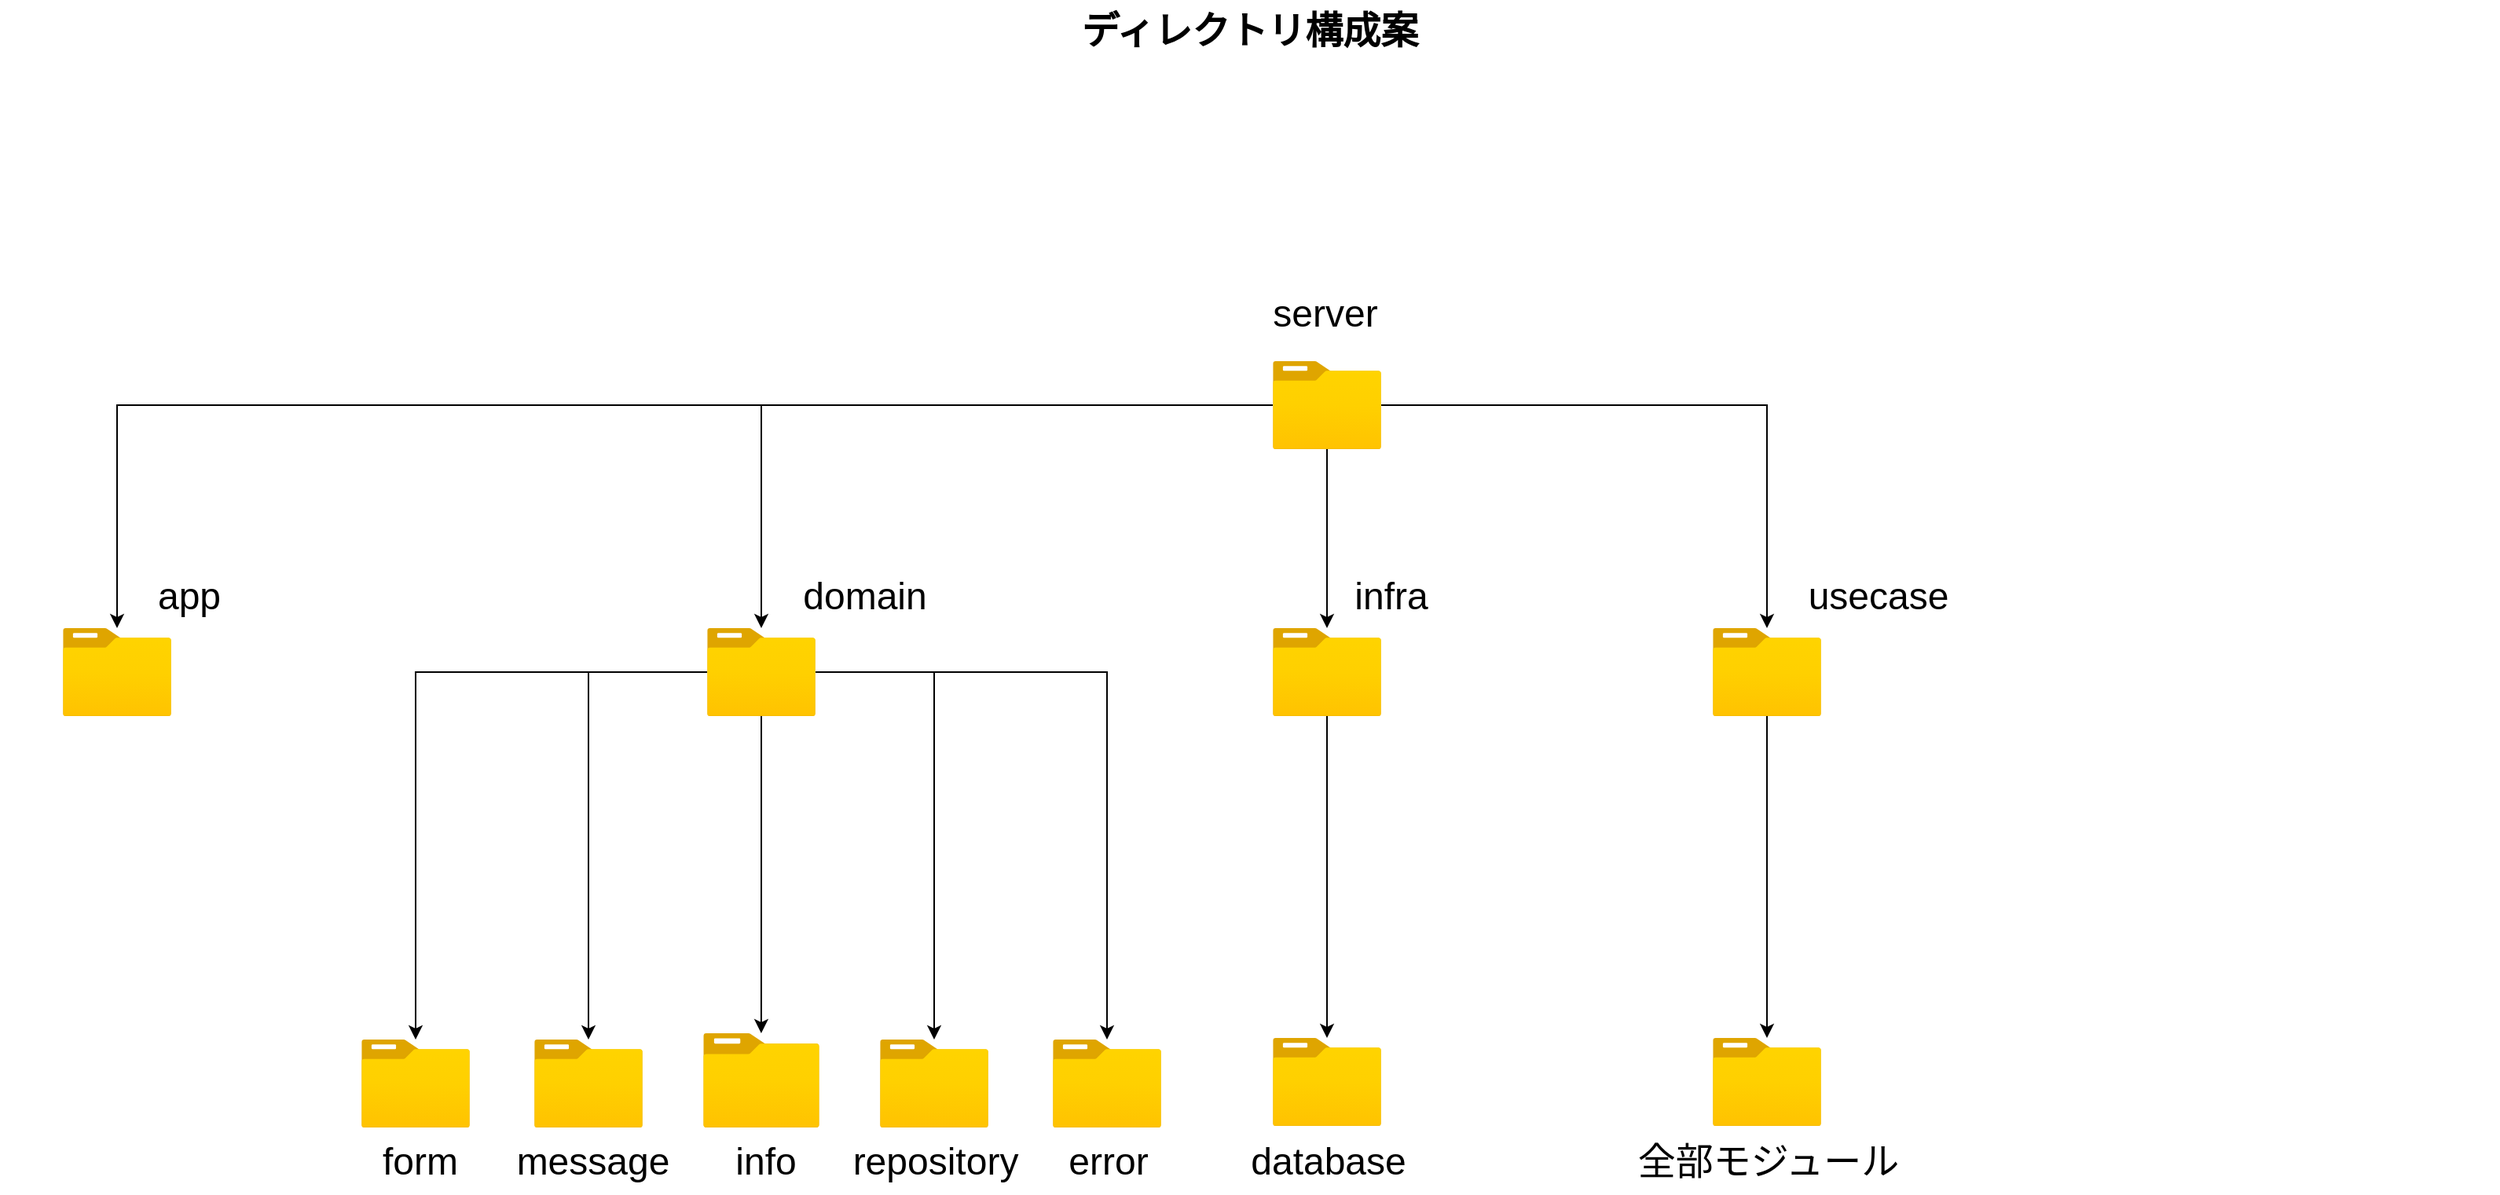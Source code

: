 <mxfile version="20.5.3" type="github">
  <diagram name="Page-1" id="74b105a0-9070-1c63-61bc-23e55f88626e">
    <mxGraphModel dx="2031" dy="1170" grid="1" gridSize="10" guides="1" tooltips="1" connect="1" arrows="1" fold="1" page="1" pageScale="1.5" pageWidth="1169" pageHeight="826" background="none" math="0" shadow="0">
      <root>
        <mxCell id="0" style=";html=1;" />
        <mxCell id="1" style=";html=1;" parent="0" />
        <mxCell id="10b056a9c633e61c-30" value="ディレクトリ構成案" style="text;strokeColor=none;fillColor=none;html=1;fontSize=24;fontStyle=1;verticalAlign=middle;align=center;" parent="1" vertex="1">
          <mxGeometry x="80" y="40" width="1590" height="40" as="geometry" />
        </mxCell>
        <mxCell id="Y8ofXW4XnCx3dUe6ZQK3-6" value="" style="edgeStyle=orthogonalEdgeStyle;rounded=0;orthogonalLoop=1;jettySize=auto;html=1;" edge="1" parent="1" source="Y8ofXW4XnCx3dUe6ZQK3-2" target="Y8ofXW4XnCx3dUe6ZQK3-5">
          <mxGeometry relative="1" as="geometry" />
        </mxCell>
        <mxCell id="Y8ofXW4XnCx3dUe6ZQK3-9" value="" style="edgeStyle=orthogonalEdgeStyle;rounded=0;orthogonalLoop=1;jettySize=auto;html=1;" edge="1" parent="1" source="Y8ofXW4XnCx3dUe6ZQK3-2" target="Y8ofXW4XnCx3dUe6ZQK3-8">
          <mxGeometry relative="1" as="geometry" />
        </mxCell>
        <mxCell id="Y8ofXW4XnCx3dUe6ZQK3-11" value="" style="edgeStyle=orthogonalEdgeStyle;rounded=0;orthogonalLoop=1;jettySize=auto;html=1;" edge="1" parent="1" source="Y8ofXW4XnCx3dUe6ZQK3-2" target="Y8ofXW4XnCx3dUe6ZQK3-10">
          <mxGeometry relative="1" as="geometry" />
        </mxCell>
        <mxCell id="Y8ofXW4XnCx3dUe6ZQK3-44" value="" style="edgeStyle=orthogonalEdgeStyle;rounded=0;orthogonalLoop=1;jettySize=auto;html=1;fontSize=24;" edge="1" parent="1" source="Y8ofXW4XnCx3dUe6ZQK3-2" target="Y8ofXW4XnCx3dUe6ZQK3-43">
          <mxGeometry relative="1" as="geometry" />
        </mxCell>
        <mxCell id="Y8ofXW4XnCx3dUe6ZQK3-2" value="" style="aspect=fixed;html=1;points=[];align=center;image;fontSize=12;image=img/lib/azure2/general/Folder_Blank.svg;" vertex="1" parent="1">
          <mxGeometry x="890" y="270" width="69" height="56.0" as="geometry" />
        </mxCell>
        <mxCell id="Y8ofXW4XnCx3dUe6ZQK3-17" value="" style="edgeStyle=orthogonalEdgeStyle;rounded=0;orthogonalLoop=1;jettySize=auto;html=1;fontSize=24;" edge="1" parent="1" source="Y8ofXW4XnCx3dUe6ZQK3-5" target="Y8ofXW4XnCx3dUe6ZQK3-16">
          <mxGeometry relative="1" as="geometry" />
        </mxCell>
        <mxCell id="Y8ofXW4XnCx3dUe6ZQK3-19" value="" style="edgeStyle=orthogonalEdgeStyle;rounded=0;orthogonalLoop=1;jettySize=auto;html=1;fontSize=24;" edge="1" parent="1" source="Y8ofXW4XnCx3dUe6ZQK3-5" target="Y8ofXW4XnCx3dUe6ZQK3-18">
          <mxGeometry relative="1" as="geometry" />
        </mxCell>
        <mxCell id="Y8ofXW4XnCx3dUe6ZQK3-21" value="" style="edgeStyle=orthogonalEdgeStyle;rounded=0;orthogonalLoop=1;jettySize=auto;html=1;fontSize=24;" edge="1" parent="1" source="Y8ofXW4XnCx3dUe6ZQK3-5" target="Y8ofXW4XnCx3dUe6ZQK3-20">
          <mxGeometry relative="1" as="geometry" />
        </mxCell>
        <mxCell id="Y8ofXW4XnCx3dUe6ZQK3-26" value="" style="edgeStyle=orthogonalEdgeStyle;rounded=0;orthogonalLoop=1;jettySize=auto;html=1;fontSize=24;" edge="1" parent="1" source="Y8ofXW4XnCx3dUe6ZQK3-5" target="Y8ofXW4XnCx3dUe6ZQK3-25">
          <mxGeometry relative="1" as="geometry" />
        </mxCell>
        <mxCell id="Y8ofXW4XnCx3dUe6ZQK3-28" value="" style="edgeStyle=orthogonalEdgeStyle;rounded=0;orthogonalLoop=1;jettySize=auto;html=1;fontSize=24;" edge="1" parent="1" source="Y8ofXW4XnCx3dUe6ZQK3-5" target="Y8ofXW4XnCx3dUe6ZQK3-27">
          <mxGeometry relative="1" as="geometry" />
        </mxCell>
        <mxCell id="Y8ofXW4XnCx3dUe6ZQK3-5" value="" style="aspect=fixed;html=1;points=[];align=center;image;fontSize=12;image=img/lib/azure2/general/Folder_Blank.svg;" vertex="1" parent="1">
          <mxGeometry x="530" y="440" width="69" height="56.0" as="geometry" />
        </mxCell>
        <mxCell id="Y8ofXW4XnCx3dUe6ZQK3-32" value="" style="edgeStyle=orthogonalEdgeStyle;rounded=0;orthogonalLoop=1;jettySize=auto;html=1;fontSize=24;" edge="1" parent="1" source="Y8ofXW4XnCx3dUe6ZQK3-8" target="Y8ofXW4XnCx3dUe6ZQK3-31">
          <mxGeometry relative="1" as="geometry" />
        </mxCell>
        <mxCell id="Y8ofXW4XnCx3dUe6ZQK3-8" value="" style="aspect=fixed;html=1;points=[];align=center;image;fontSize=12;image=img/lib/azure2/general/Folder_Blank.svg;" vertex="1" parent="1">
          <mxGeometry x="890" y="440" width="69" height="56.0" as="geometry" />
        </mxCell>
        <mxCell id="Y8ofXW4XnCx3dUe6ZQK3-38" value="" style="edgeStyle=orthogonalEdgeStyle;rounded=0;orthogonalLoop=1;jettySize=auto;html=1;fontSize=24;" edge="1" parent="1" source="Y8ofXW4XnCx3dUe6ZQK3-10" target="Y8ofXW4XnCx3dUe6ZQK3-37">
          <mxGeometry relative="1" as="geometry" />
        </mxCell>
        <mxCell id="Y8ofXW4XnCx3dUe6ZQK3-10" value="" style="aspect=fixed;html=1;points=[];align=center;image;fontSize=12;image=img/lib/azure2/general/Folder_Blank.svg;" vertex="1" parent="1">
          <mxGeometry x="1170" y="440" width="69" height="56.0" as="geometry" />
        </mxCell>
        <mxCell id="Y8ofXW4XnCx3dUe6ZQK3-12" value="&lt;font style=&quot;font-size: 24px;&quot;&gt;server&lt;/font&gt;" style="text;html=1;align=center;verticalAlign=middle;resizable=0;points=[];autosize=1;strokeColor=none;fillColor=none;" vertex="1" parent="1">
          <mxGeometry x="877.5" y="220" width="90" height="40" as="geometry" />
        </mxCell>
        <mxCell id="Y8ofXW4XnCx3dUe6ZQK3-13" value="&lt;font style=&quot;font-size: 24px;&quot;&gt;domain&lt;/font&gt;" style="text;html=1;align=center;verticalAlign=middle;resizable=0;points=[];autosize=1;strokeColor=none;fillColor=none;" vertex="1" parent="1">
          <mxGeometry x="580" y="400" width="100" height="40" as="geometry" />
        </mxCell>
        <mxCell id="Y8ofXW4XnCx3dUe6ZQK3-14" value="&lt;font style=&quot;font-size: 24px;&quot;&gt;infra&lt;/font&gt;" style="text;html=1;align=center;verticalAlign=middle;resizable=0;points=[];autosize=1;strokeColor=none;fillColor=none;" vertex="1" parent="1">
          <mxGeometry x="930" y="400" width="70" height="40" as="geometry" />
        </mxCell>
        <mxCell id="Y8ofXW4XnCx3dUe6ZQK3-15" value="&lt;font style=&quot;font-size: 24px;&quot;&gt;usecase&lt;/font&gt;" style="text;html=1;align=center;verticalAlign=middle;resizable=0;points=[];autosize=1;strokeColor=none;fillColor=none;" vertex="1" parent="1">
          <mxGeometry x="1220" y="400" width="110" height="40" as="geometry" />
        </mxCell>
        <mxCell id="Y8ofXW4XnCx3dUe6ZQK3-16" value="" style="aspect=fixed;html=1;points=[];align=center;image;fontSize=12;image=img/lib/azure2/general/Folder_Blank.svg;" vertex="1" parent="1">
          <mxGeometry x="527.53" y="698" width="73.93" height="60" as="geometry" />
        </mxCell>
        <mxCell id="Y8ofXW4XnCx3dUe6ZQK3-18" value="" style="aspect=fixed;html=1;points=[];align=center;image;fontSize=12;image=img/lib/azure2/general/Folder_Blank.svg;" vertex="1" parent="1">
          <mxGeometry x="640" y="702" width="69" height="56.0" as="geometry" />
        </mxCell>
        <mxCell id="Y8ofXW4XnCx3dUe6ZQK3-20" value="" style="aspect=fixed;html=1;points=[];align=center;image;fontSize=12;image=img/lib/azure2/general/Folder_Blank.svg;" vertex="1" parent="1">
          <mxGeometry x="750" y="702" width="69" height="56.0" as="geometry" />
        </mxCell>
        <mxCell id="Y8ofXW4XnCx3dUe6ZQK3-22" value="&lt;font style=&quot;font-size: 24px;&quot;&gt;form&lt;/font&gt;" style="text;html=1;align=center;verticalAlign=middle;resizable=0;points=[];autosize=1;strokeColor=none;fillColor=none;" vertex="1" parent="1">
          <mxGeometry x="312" y="760" width="70" height="40" as="geometry" />
        </mxCell>
        <mxCell id="Y8ofXW4XnCx3dUe6ZQK3-23" value="&lt;div&gt;&lt;font style=&quot;font-size: 24px;&quot;&gt;message&lt;/font&gt;&lt;/div&gt;" style="text;html=1;align=center;verticalAlign=middle;resizable=0;points=[];autosize=1;strokeColor=none;fillColor=none;" vertex="1" parent="1">
          <mxGeometry x="396.51" y="760" width="120" height="40" as="geometry" />
        </mxCell>
        <mxCell id="Y8ofXW4XnCx3dUe6ZQK3-24" value="&lt;font style=&quot;font-size: 24px;&quot;&gt;info&lt;/font&gt;" style="text;html=1;align=center;verticalAlign=middle;resizable=0;points=[];autosize=1;strokeColor=none;fillColor=none;" vertex="1" parent="1">
          <mxGeometry x="537.01" y="760" width="60" height="40" as="geometry" />
        </mxCell>
        <mxCell id="Y8ofXW4XnCx3dUe6ZQK3-25" value="" style="aspect=fixed;html=1;points=[];align=center;image;fontSize=12;image=img/lib/azure2/general/Folder_Blank.svg;" vertex="1" parent="1">
          <mxGeometry x="420" y="702" width="69" height="56.0" as="geometry" />
        </mxCell>
        <mxCell id="Y8ofXW4XnCx3dUe6ZQK3-27" value="" style="aspect=fixed;html=1;points=[];align=center;image;fontSize=12;image=img/lib/azure2/general/Folder_Blank.svg;" vertex="1" parent="1">
          <mxGeometry x="310" y="702" width="69" height="56.0" as="geometry" />
        </mxCell>
        <mxCell id="Y8ofXW4XnCx3dUe6ZQK3-29" value="&lt;font style=&quot;font-size: 24px;&quot;&gt;repository&lt;/font&gt;" style="text;html=1;align=center;verticalAlign=middle;resizable=0;points=[];autosize=1;strokeColor=none;fillColor=none;" vertex="1" parent="1">
          <mxGeometry x="609.5" y="760" width="130" height="40" as="geometry" />
        </mxCell>
        <mxCell id="Y8ofXW4XnCx3dUe6ZQK3-30" value="&lt;font style=&quot;font-size: 18px;&quot;&gt;&lt;font style=&quot;font-size: 24px;&quot;&gt;error&lt;/font&gt;&lt;/font&gt;" style="text;html=1;align=center;verticalAlign=middle;resizable=0;points=[];autosize=1;strokeColor=none;fillColor=none;" vertex="1" parent="1">
          <mxGeometry x="749.5" y="760" width="70" height="40" as="geometry" />
        </mxCell>
        <mxCell id="Y8ofXW4XnCx3dUe6ZQK3-31" value="" style="aspect=fixed;html=1;points=[];align=center;image;fontSize=12;image=img/lib/azure2/general/Folder_Blank.svg;" vertex="1" parent="1">
          <mxGeometry x="890" y="701" width="69" height="56.0" as="geometry" />
        </mxCell>
        <mxCell id="Y8ofXW4XnCx3dUe6ZQK3-35" value="&lt;font style=&quot;font-size: 24px;&quot;&gt;database&lt;/font&gt;" style="text;html=1;align=center;verticalAlign=middle;resizable=0;points=[];autosize=1;strokeColor=none;fillColor=none;" vertex="1" parent="1">
          <mxGeometry x="864.5" y="760" width="120" height="40" as="geometry" />
        </mxCell>
        <mxCell id="Y8ofXW4XnCx3dUe6ZQK3-37" value="" style="aspect=fixed;html=1;points=[];align=center;image;fontSize=12;image=img/lib/azure2/general/Folder_Blank.svg;" vertex="1" parent="1">
          <mxGeometry x="1170" y="701" width="69" height="56.0" as="geometry" />
        </mxCell>
        <mxCell id="Y8ofXW4XnCx3dUe6ZQK3-41" value="&lt;font style=&quot;font-size: 24px;&quot;&gt;全部モジュール&lt;/font&gt;" style="text;html=1;align=center;verticalAlign=middle;resizable=0;points=[];autosize=1;strokeColor=none;fillColor=none;" vertex="1" parent="1">
          <mxGeometry x="1110" y="760" width="190" height="40" as="geometry" />
        </mxCell>
        <mxCell id="Y8ofXW4XnCx3dUe6ZQK3-43" value="" style="aspect=fixed;html=1;points=[];align=center;image;fontSize=12;image=img/lib/azure2/general/Folder_Blank.svg;" vertex="1" parent="1">
          <mxGeometry x="120" y="440" width="69" height="56.0" as="geometry" />
        </mxCell>
        <mxCell id="Y8ofXW4XnCx3dUe6ZQK3-45" value="&lt;font style=&quot;font-size: 24px;&quot;&gt;app&lt;/font&gt;" style="text;html=1;align=center;verticalAlign=middle;resizable=0;points=[];autosize=1;strokeColor=none;fillColor=none;" vertex="1" parent="1">
          <mxGeometry x="170" y="400" width="60" height="40" as="geometry" />
        </mxCell>
      </root>
    </mxGraphModel>
  </diagram>
</mxfile>
